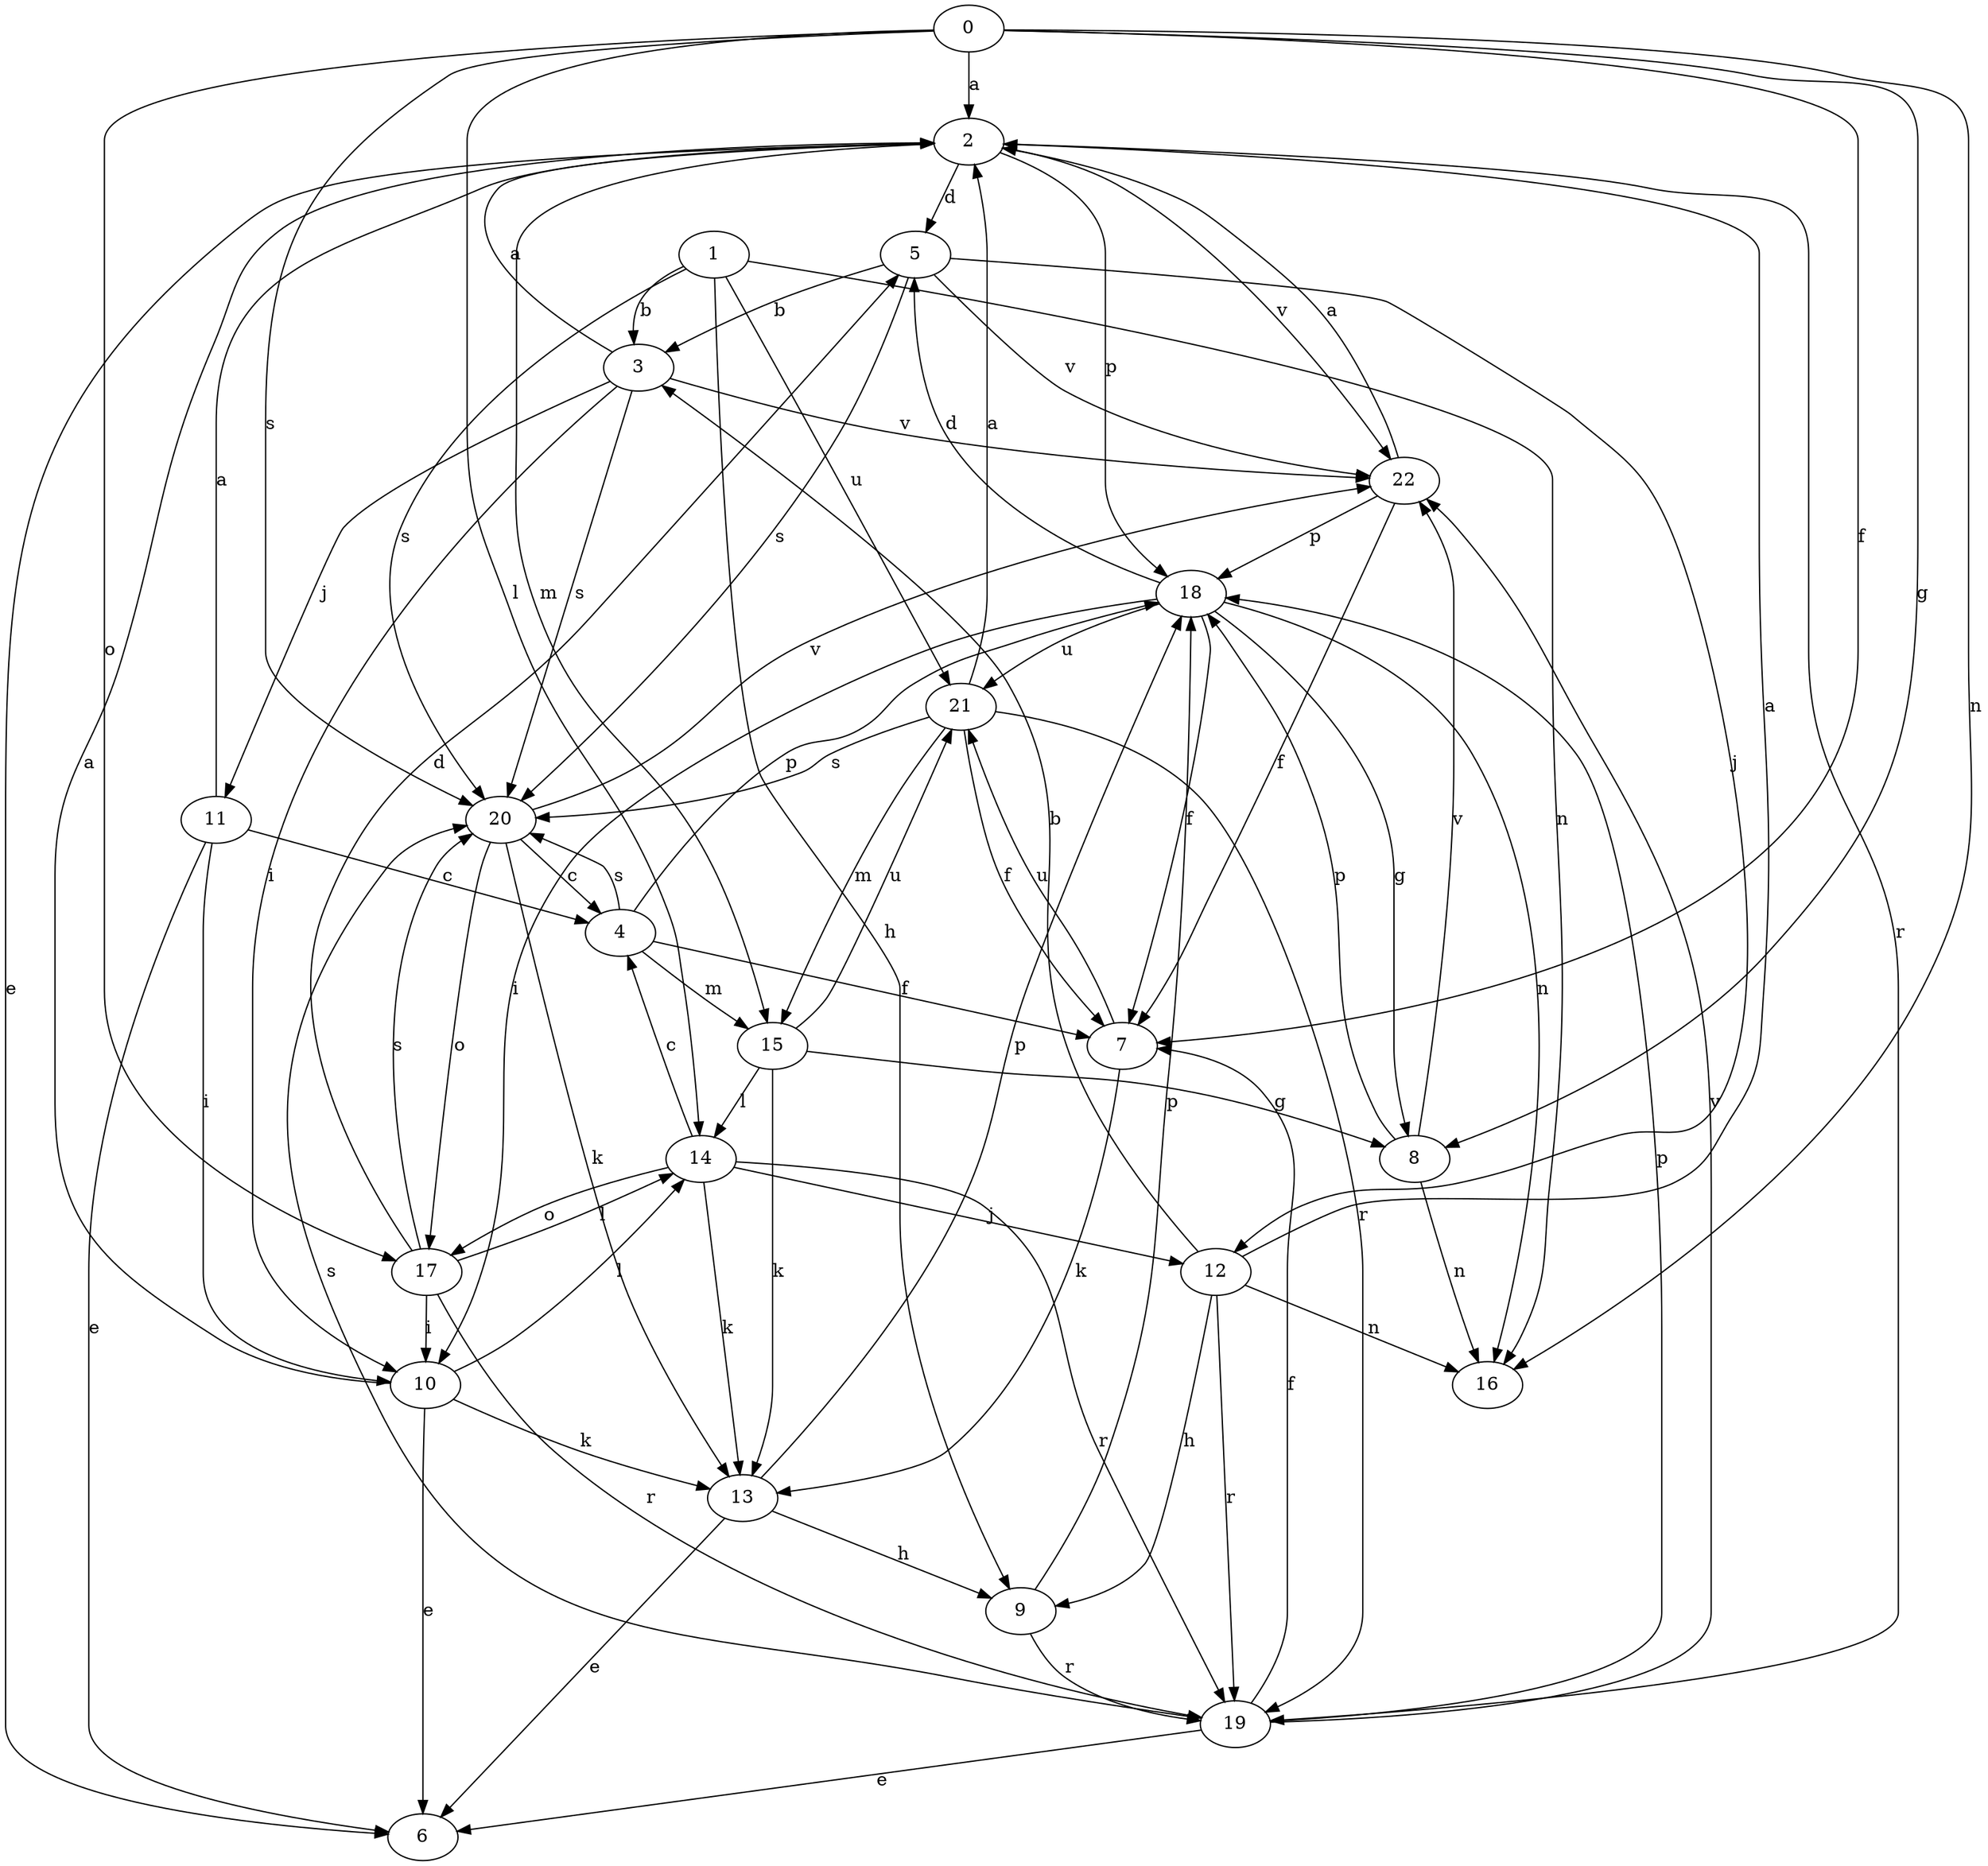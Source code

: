 strict digraph  {
2;
3;
4;
5;
6;
7;
8;
9;
10;
11;
12;
0;
1;
13;
14;
15;
16;
17;
18;
19;
20;
21;
22;
2 -> 5  [label=d];
2 -> 6  [label=e];
2 -> 15  [label=m];
2 -> 18  [label=p];
2 -> 19  [label=r];
2 -> 22  [label=v];
3 -> 2  [label=a];
3 -> 10  [label=i];
3 -> 11  [label=j];
3 -> 20  [label=s];
3 -> 22  [label=v];
4 -> 7  [label=f];
4 -> 15  [label=m];
4 -> 18  [label=p];
4 -> 20  [label=s];
5 -> 3  [label=b];
5 -> 12  [label=j];
5 -> 20  [label=s];
5 -> 22  [label=v];
7 -> 13  [label=k];
7 -> 21  [label=u];
8 -> 16  [label=n];
8 -> 18  [label=p];
8 -> 22  [label=v];
9 -> 18  [label=p];
9 -> 19  [label=r];
10 -> 2  [label=a];
10 -> 6  [label=e];
10 -> 13  [label=k];
10 -> 14  [label=l];
11 -> 2  [label=a];
11 -> 4  [label=c];
11 -> 6  [label=e];
11 -> 10  [label=i];
12 -> 2  [label=a];
12 -> 3  [label=b];
12 -> 9  [label=h];
12 -> 16  [label=n];
12 -> 19  [label=r];
0 -> 2  [label=a];
0 -> 7  [label=f];
0 -> 8  [label=g];
0 -> 14  [label=l];
0 -> 16  [label=n];
0 -> 17  [label=o];
0 -> 20  [label=s];
1 -> 3  [label=b];
1 -> 9  [label=h];
1 -> 16  [label=n];
1 -> 20  [label=s];
1 -> 21  [label=u];
13 -> 6  [label=e];
13 -> 9  [label=h];
13 -> 18  [label=p];
14 -> 4  [label=c];
14 -> 12  [label=j];
14 -> 13  [label=k];
14 -> 17  [label=o];
14 -> 19  [label=r];
15 -> 8  [label=g];
15 -> 13  [label=k];
15 -> 14  [label=l];
15 -> 21  [label=u];
17 -> 5  [label=d];
17 -> 10  [label=i];
17 -> 14  [label=l];
17 -> 19  [label=r];
17 -> 20  [label=s];
18 -> 5  [label=d];
18 -> 7  [label=f];
18 -> 8  [label=g];
18 -> 10  [label=i];
18 -> 16  [label=n];
18 -> 21  [label=u];
19 -> 6  [label=e];
19 -> 7  [label=f];
19 -> 18  [label=p];
19 -> 20  [label=s];
19 -> 22  [label=v];
20 -> 4  [label=c];
20 -> 13  [label=k];
20 -> 17  [label=o];
20 -> 22  [label=v];
21 -> 2  [label=a];
21 -> 7  [label=f];
21 -> 15  [label=m];
21 -> 19  [label=r];
21 -> 20  [label=s];
22 -> 2  [label=a];
22 -> 7  [label=f];
22 -> 18  [label=p];
}
